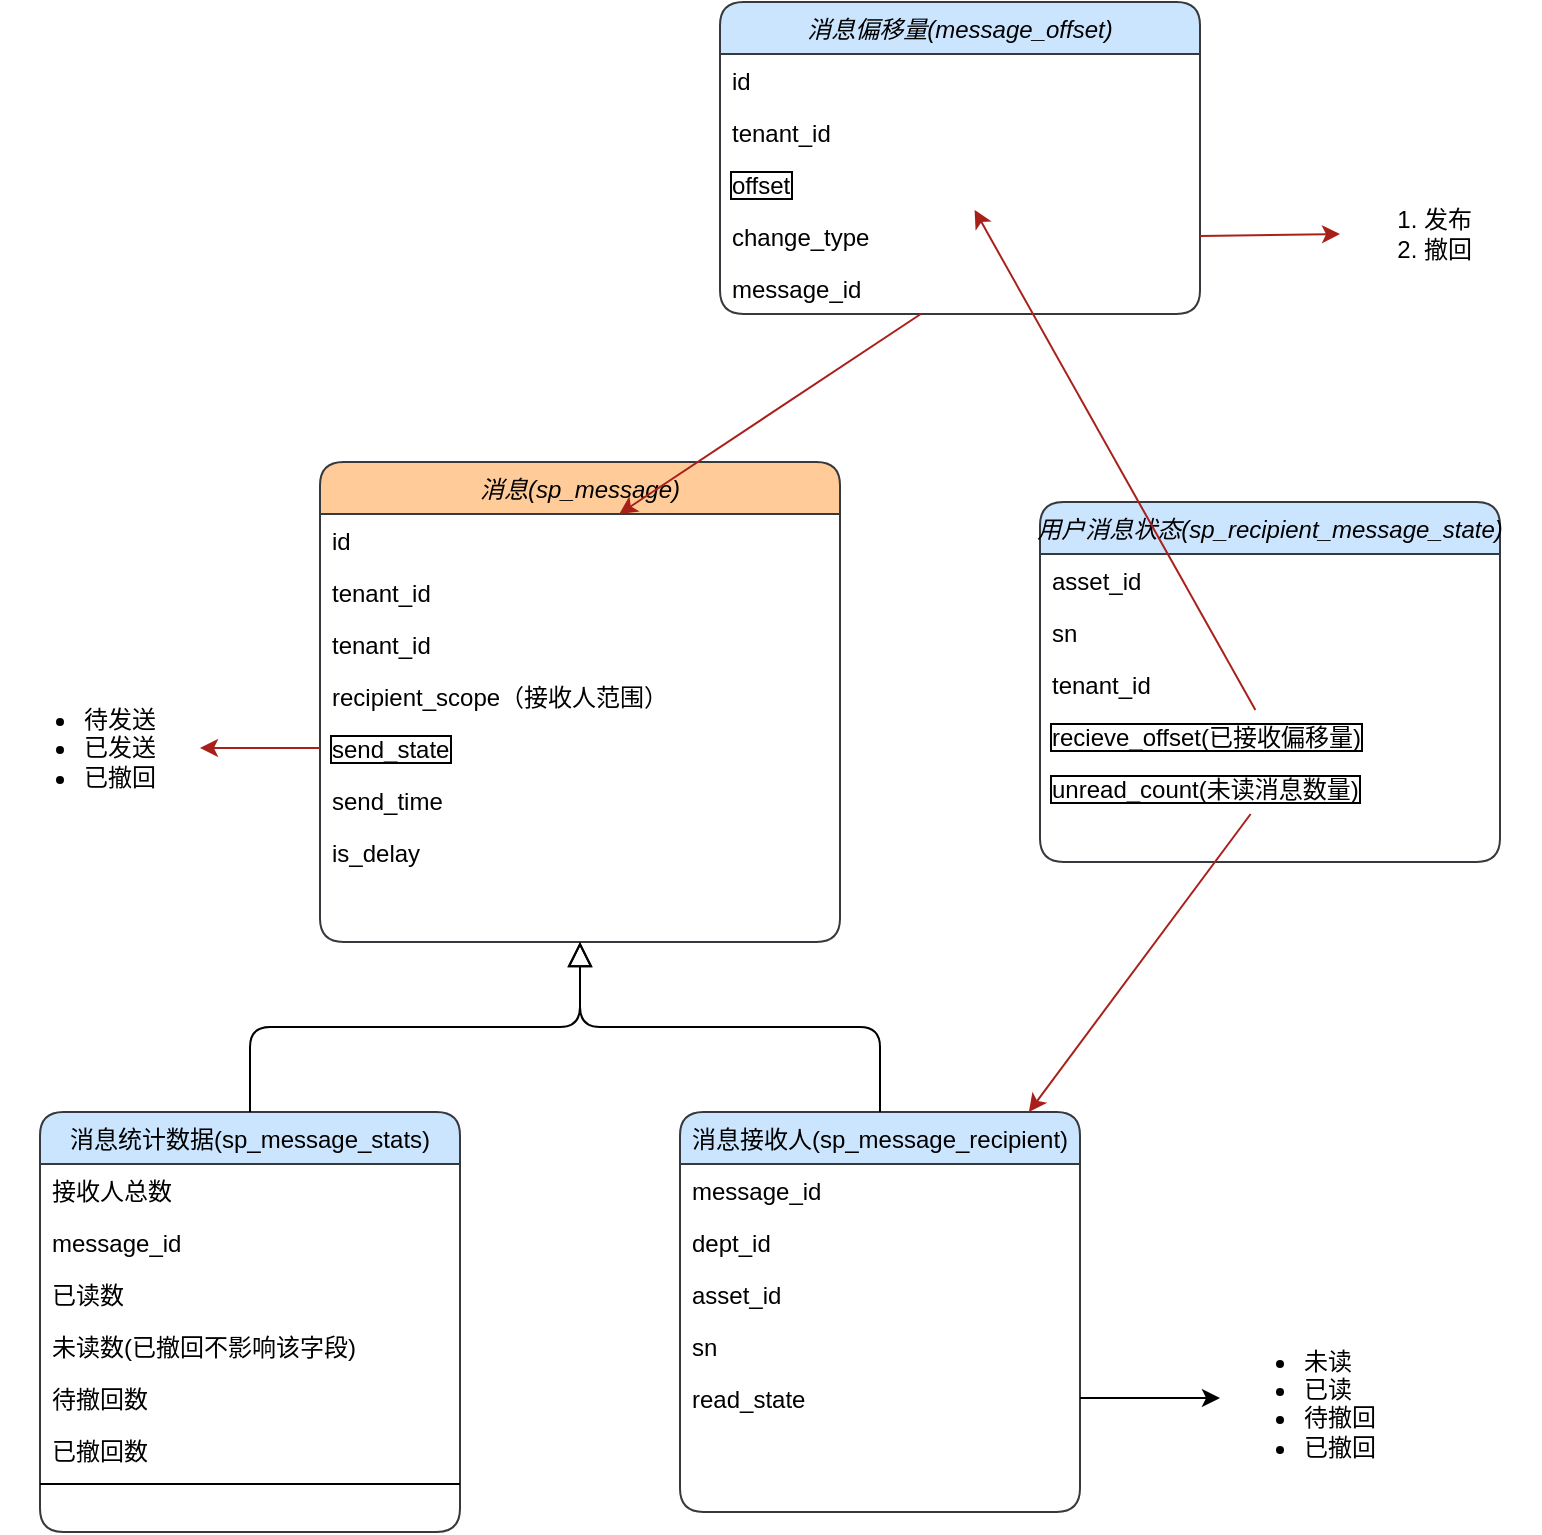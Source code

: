 <mxfile version="21.3.6" type="github">
  <diagram id="C5RBs43oDa-KdzZeNtuy" name="Page-1">
    <mxGraphModel dx="984" dy="1735" grid="1" gridSize="10" guides="1" tooltips="1" connect="1" arrows="0" fold="1" page="1" pageScale="1" pageWidth="827" pageHeight="1169" math="0" shadow="0">
      <root>
        <mxCell id="WIyWlLk6GJQsqaUBKTNV-0" />
        <mxCell id="WIyWlLk6GJQsqaUBKTNV-1" parent="WIyWlLk6GJQsqaUBKTNV-0" />
        <mxCell id="zkfFHV4jXpPFQw0GAbJ--0" value="消息(sp_message)" style="swimlane;fontStyle=2;align=center;verticalAlign=top;childLayout=stackLayout;horizontal=1;startSize=26;horizontalStack=0;resizeParent=1;resizeLast=0;collapsible=1;marginBottom=0;rounded=1;shadow=0;strokeWidth=1;labelBackgroundColor=none;fillColor=#ffcc99;strokeColor=#36393d;" parent="WIyWlLk6GJQsqaUBKTNV-1" vertex="1">
          <mxGeometry x="210" y="120" width="260" height="240" as="geometry">
            <mxRectangle x="230" y="140" width="160" height="26" as="alternateBounds" />
          </mxGeometry>
        </mxCell>
        <mxCell id="zkfFHV4jXpPFQw0GAbJ--1" value="id" style="text;align=left;verticalAlign=top;spacingLeft=4;spacingRight=4;overflow=hidden;rotatable=0;points=[[0,0.5],[1,0.5]];portConstraint=eastwest;rounded=1;labelBackgroundColor=none;" parent="zkfFHV4jXpPFQw0GAbJ--0" vertex="1">
          <mxGeometry y="26" width="260" height="26" as="geometry" />
        </mxCell>
        <mxCell id="zkfFHV4jXpPFQw0GAbJ--2" value="tenant_id" style="text;align=left;verticalAlign=top;spacingLeft=4;spacingRight=4;overflow=hidden;rotatable=0;points=[[0,0.5],[1,0.5]];portConstraint=eastwest;rounded=1;shadow=0;html=0;labelBackgroundColor=none;" parent="zkfFHV4jXpPFQw0GAbJ--0" vertex="1">
          <mxGeometry y="52" width="260" height="26" as="geometry" />
        </mxCell>
        <mxCell id="ZXYnSeZKd2Wog_Qs5Gd0-4" value="tenant_id" style="text;align=left;verticalAlign=top;spacingLeft=4;spacingRight=4;overflow=hidden;rotatable=0;points=[[0,0.5],[1,0.5]];portConstraint=eastwest;rounded=1;shadow=0;html=0;labelBackgroundColor=none;" vertex="1" parent="zkfFHV4jXpPFQw0GAbJ--0">
          <mxGeometry y="78" width="260" height="26" as="geometry" />
        </mxCell>
        <mxCell id="zkfFHV4jXpPFQw0GAbJ--3" value="recipient_scope（接收人范围）" style="text;align=left;verticalAlign=top;spacingLeft=4;spacingRight=4;overflow=hidden;rotatable=0;points=[[0,0.5],[1,0.5]];portConstraint=eastwest;rounded=1;shadow=0;html=0;labelBackgroundColor=none;" parent="zkfFHV4jXpPFQw0GAbJ--0" vertex="1">
          <mxGeometry y="104" width="260" height="26" as="geometry" />
        </mxCell>
        <mxCell id="ZXYnSeZKd2Wog_Qs5Gd0-5" value="send_state" style="text;align=left;verticalAlign=top;spacingLeft=4;spacingRight=4;overflow=hidden;rotatable=0;points=[[0,0.5],[1,0.5]];portConstraint=eastwest;rounded=1;shadow=0;html=0;labelBackgroundColor=none;labelBorderColor=default;" vertex="1" parent="zkfFHV4jXpPFQw0GAbJ--0">
          <mxGeometry y="130" width="260" height="26" as="geometry" />
        </mxCell>
        <mxCell id="ZXYnSeZKd2Wog_Qs5Gd0-6" value="send_time" style="text;align=left;verticalAlign=top;spacingLeft=4;spacingRight=4;overflow=hidden;rotatable=0;points=[[0,0.5],[1,0.5]];portConstraint=eastwest;rounded=1;shadow=0;html=0;labelBackgroundColor=none;" vertex="1" parent="zkfFHV4jXpPFQw0GAbJ--0">
          <mxGeometry y="156" width="260" height="26" as="geometry" />
        </mxCell>
        <mxCell id="ZXYnSeZKd2Wog_Qs5Gd0-8" value="is_delay" style="text;align=left;verticalAlign=top;spacingLeft=4;spacingRight=4;overflow=hidden;rotatable=0;points=[[0,0.5],[1,0.5]];portConstraint=eastwest;rounded=1;shadow=0;html=0;labelBackgroundColor=none;" vertex="1" parent="zkfFHV4jXpPFQw0GAbJ--0">
          <mxGeometry y="182" width="260" height="26" as="geometry" />
        </mxCell>
        <mxCell id="zkfFHV4jXpPFQw0GAbJ--6" value="消息接收人(sp_message_recipient)" style="swimlane;fontStyle=0;align=center;verticalAlign=top;childLayout=stackLayout;horizontal=1;startSize=26;horizontalStack=0;resizeParent=1;resizeLast=0;collapsible=1;marginBottom=0;rounded=1;shadow=0;strokeWidth=1;labelBackgroundColor=none;fillColor=#cce5ff;strokeColor=#36393d;" parent="WIyWlLk6GJQsqaUBKTNV-1" vertex="1">
          <mxGeometry x="390" y="445" width="200" height="200" as="geometry">
            <mxRectangle x="130" y="380" width="160" height="26" as="alternateBounds" />
          </mxGeometry>
        </mxCell>
        <mxCell id="zkfFHV4jXpPFQw0GAbJ--7" value="message_id" style="text;align=left;verticalAlign=top;spacingLeft=4;spacingRight=4;overflow=hidden;rotatable=0;points=[[0,0.5],[1,0.5]];portConstraint=eastwest;rounded=1;labelBackgroundColor=none;" parent="zkfFHV4jXpPFQw0GAbJ--6" vertex="1">
          <mxGeometry y="26" width="200" height="26" as="geometry" />
        </mxCell>
        <mxCell id="zkfFHV4jXpPFQw0GAbJ--8" value="dept_id" style="text;align=left;verticalAlign=top;spacingLeft=4;spacingRight=4;overflow=hidden;rotatable=0;points=[[0,0.5],[1,0.5]];portConstraint=eastwest;rounded=1;shadow=0;html=0;labelBackgroundColor=none;" parent="zkfFHV4jXpPFQw0GAbJ--6" vertex="1">
          <mxGeometry y="52" width="200" height="26" as="geometry" />
        </mxCell>
        <mxCell id="ZXYnSeZKd2Wog_Qs5Gd0-30" value="asset_id" style="text;align=left;verticalAlign=top;spacingLeft=4;spacingRight=4;overflow=hidden;rotatable=0;points=[[0,0.5],[1,0.5]];portConstraint=eastwest;rounded=1;shadow=0;html=0;labelBackgroundColor=none;" vertex="1" parent="zkfFHV4jXpPFQw0GAbJ--6">
          <mxGeometry y="78" width="200" height="26" as="geometry" />
        </mxCell>
        <mxCell id="ZXYnSeZKd2Wog_Qs5Gd0-0" value="sn" style="text;align=left;verticalAlign=top;spacingLeft=4;spacingRight=4;overflow=hidden;rotatable=0;points=[[0,0.5],[1,0.5]];portConstraint=eastwest;rounded=1;shadow=0;html=0;labelBackgroundColor=none;" vertex="1" parent="zkfFHV4jXpPFQw0GAbJ--6">
          <mxGeometry y="104" width="200" height="26" as="geometry" />
        </mxCell>
        <mxCell id="ZXYnSeZKd2Wog_Qs5Gd0-1" value="read_state" style="text;align=left;verticalAlign=top;spacingLeft=4;spacingRight=4;overflow=hidden;rotatable=0;points=[[0,0.5],[1,0.5]];portConstraint=eastwest;rounded=1;shadow=0;html=0;labelBackgroundColor=none;" vertex="1" parent="zkfFHV4jXpPFQw0GAbJ--6">
          <mxGeometry y="130" width="200" height="26" as="geometry" />
        </mxCell>
        <mxCell id="zkfFHV4jXpPFQw0GAbJ--12" value="" style="endArrow=block;endSize=10;endFill=0;shadow=0;strokeWidth=1;rounded=1;edgeStyle=elbowEdgeStyle;elbow=vertical;labelBackgroundColor=none;fontColor=default;" parent="WIyWlLk6GJQsqaUBKTNV-1" source="zkfFHV4jXpPFQw0GAbJ--6" target="zkfFHV4jXpPFQw0GAbJ--0" edge="1">
          <mxGeometry width="160" relative="1" as="geometry">
            <mxPoint x="200" y="203" as="sourcePoint" />
            <mxPoint x="200" y="203" as="targetPoint" />
          </mxGeometry>
        </mxCell>
        <mxCell id="zkfFHV4jXpPFQw0GAbJ--13" value="消息统计数据(sp_message_stats)" style="swimlane;fontStyle=0;align=center;verticalAlign=top;childLayout=stackLayout;horizontal=1;startSize=26;horizontalStack=0;resizeParent=1;resizeLast=0;collapsible=1;marginBottom=0;rounded=1;shadow=0;strokeWidth=1;labelBackgroundColor=none;fillColor=#cce5ff;strokeColor=#36393d;" parent="WIyWlLk6GJQsqaUBKTNV-1" vertex="1">
          <mxGeometry x="70" y="445" width="210" height="210" as="geometry">
            <mxRectangle x="340" y="380" width="170" height="26" as="alternateBounds" />
          </mxGeometry>
        </mxCell>
        <mxCell id="ZXYnSeZKd2Wog_Qs5Gd0-16" value="接收人总数" style="text;align=left;verticalAlign=top;spacingLeft=4;spacingRight=4;overflow=hidden;rotatable=0;points=[[0,0.5],[1,0.5]];portConstraint=eastwest;rounded=1;labelBackgroundColor=none;" vertex="1" parent="zkfFHV4jXpPFQw0GAbJ--13">
          <mxGeometry y="26" width="210" height="26" as="geometry" />
        </mxCell>
        <mxCell id="zkfFHV4jXpPFQw0GAbJ--14" value="message_id" style="text;align=left;verticalAlign=top;spacingLeft=4;spacingRight=4;overflow=hidden;rotatable=0;points=[[0,0.5],[1,0.5]];portConstraint=eastwest;rounded=1;labelBackgroundColor=none;" parent="zkfFHV4jXpPFQw0GAbJ--13" vertex="1">
          <mxGeometry y="52" width="210" height="26" as="geometry" />
        </mxCell>
        <mxCell id="ZXYnSeZKd2Wog_Qs5Gd0-12" value="已读数" style="text;align=left;verticalAlign=top;spacingLeft=4;spacingRight=4;overflow=hidden;rotatable=0;points=[[0,0.5],[1,0.5]];portConstraint=eastwest;rounded=1;labelBackgroundColor=none;" vertex="1" parent="zkfFHV4jXpPFQw0GAbJ--13">
          <mxGeometry y="78" width="210" height="26" as="geometry" />
        </mxCell>
        <mxCell id="ZXYnSeZKd2Wog_Qs5Gd0-13" value="未读数(已撤回不影响该字段)" style="text;align=left;verticalAlign=top;spacingLeft=4;spacingRight=4;overflow=hidden;rotatable=0;points=[[0,0.5],[1,0.5]];portConstraint=eastwest;rounded=1;labelBackgroundColor=none;" vertex="1" parent="zkfFHV4jXpPFQw0GAbJ--13">
          <mxGeometry y="104" width="210" height="26" as="geometry" />
        </mxCell>
        <mxCell id="ZXYnSeZKd2Wog_Qs5Gd0-14" value="待撤回数" style="text;align=left;verticalAlign=top;spacingLeft=4;spacingRight=4;overflow=hidden;rotatable=0;points=[[0,0.5],[1,0.5]];portConstraint=eastwest;rounded=1;labelBackgroundColor=none;" vertex="1" parent="zkfFHV4jXpPFQw0GAbJ--13">
          <mxGeometry y="130" width="210" height="26" as="geometry" />
        </mxCell>
        <mxCell id="ZXYnSeZKd2Wog_Qs5Gd0-15" value="已撤回数" style="text;align=left;verticalAlign=top;spacingLeft=4;spacingRight=4;overflow=hidden;rotatable=0;points=[[0,0.5],[1,0.5]];portConstraint=eastwest;rounded=1;labelBackgroundColor=none;" vertex="1" parent="zkfFHV4jXpPFQw0GAbJ--13">
          <mxGeometry y="156" width="210" height="26" as="geometry" />
        </mxCell>
        <mxCell id="zkfFHV4jXpPFQw0GAbJ--15" value="" style="line;html=1;strokeWidth=1;align=left;verticalAlign=middle;spacingTop=-1;spacingLeft=3;spacingRight=3;rotatable=0;labelPosition=right;points=[];portConstraint=eastwest;rounded=1;labelBackgroundColor=none;" parent="zkfFHV4jXpPFQw0GAbJ--13" vertex="1">
          <mxGeometry y="182" width="210" height="8" as="geometry" />
        </mxCell>
        <mxCell id="zkfFHV4jXpPFQw0GAbJ--16" value="" style="endArrow=block;endSize=10;endFill=0;shadow=0;strokeWidth=1;rounded=1;edgeStyle=elbowEdgeStyle;elbow=vertical;labelBackgroundColor=none;fontColor=default;" parent="WIyWlLk6GJQsqaUBKTNV-1" source="zkfFHV4jXpPFQw0GAbJ--13" target="zkfFHV4jXpPFQw0GAbJ--0" edge="1">
          <mxGeometry width="160" relative="1" as="geometry">
            <mxPoint x="210" y="373" as="sourcePoint" />
            <mxPoint x="310" y="271" as="targetPoint" />
          </mxGeometry>
        </mxCell>
        <mxCell id="ZXYnSeZKd2Wog_Qs5Gd0-2" value="&lt;ul&gt;&lt;li&gt;&lt;span style=&quot;background-color: initial;&quot;&gt;未读&lt;/span&gt;&lt;br&gt;&lt;/li&gt;&lt;li&gt;已读&lt;/li&gt;&lt;li&gt;待撤回&lt;/li&gt;&lt;li&gt;已撤回&lt;/li&gt;&lt;/ul&gt;" style="text;html=1;whiteSpace=wrap;verticalAlign=middle;overflow=hidden;rounded=1;labelBackgroundColor=none;" vertex="1" parent="WIyWlLk6GJQsqaUBKTNV-1">
          <mxGeometry x="660" y="548" width="100" height="80" as="geometry" />
        </mxCell>
        <mxCell id="ZXYnSeZKd2Wog_Qs5Gd0-3" style="edgeStyle=orthogonalEdgeStyle;rounded=1;orthogonalLoop=1;jettySize=auto;html=1;labelBackgroundColor=none;fontColor=default;" edge="1" parent="WIyWlLk6GJQsqaUBKTNV-1" source="ZXYnSeZKd2Wog_Qs5Gd0-1" target="ZXYnSeZKd2Wog_Qs5Gd0-2">
          <mxGeometry relative="1" as="geometry" />
        </mxCell>
        <mxCell id="ZXYnSeZKd2Wog_Qs5Gd0-7" value="&lt;ul&gt;&lt;li&gt;待发送&lt;/li&gt;&lt;li&gt;已发送&lt;/li&gt;&lt;li&gt;已撤回&lt;/li&gt;&lt;/ul&gt;" style="text;html=1;whiteSpace=wrap;verticalAlign=middle;overflow=hidden;rounded=1;labelBackgroundColor=none;" vertex="1" parent="WIyWlLk6GJQsqaUBKTNV-1">
          <mxGeometry x="50" y="223" width="100" height="80" as="geometry" />
        </mxCell>
        <mxCell id="ZXYnSeZKd2Wog_Qs5Gd0-42" value="用户消息状态(sp_recipient_message_state)" style="swimlane;fontStyle=2;align=center;verticalAlign=top;childLayout=stackLayout;horizontal=1;startSize=26;horizontalStack=0;resizeParent=1;resizeLast=0;collapsible=1;marginBottom=0;rounded=1;shadow=0;strokeWidth=1;labelBackgroundColor=none;fillColor=#cce5ff;strokeColor=#36393d;" vertex="1" parent="WIyWlLk6GJQsqaUBKTNV-1">
          <mxGeometry x="570" y="140" width="230" height="180" as="geometry">
            <mxRectangle x="230" y="140" width="160" height="26" as="alternateBounds" />
          </mxGeometry>
        </mxCell>
        <mxCell id="ZXYnSeZKd2Wog_Qs5Gd0-43" value="asset_id" style="text;align=left;verticalAlign=top;spacingLeft=4;spacingRight=4;overflow=hidden;rotatable=0;points=[[0,0.5],[1,0.5]];portConstraint=eastwest;rounded=1;labelBackgroundColor=none;" vertex="1" parent="ZXYnSeZKd2Wog_Qs5Gd0-42">
          <mxGeometry y="26" width="230" height="26" as="geometry" />
        </mxCell>
        <mxCell id="ZXYnSeZKd2Wog_Qs5Gd0-44" value="sn" style="text;align=left;verticalAlign=top;spacingLeft=4;spacingRight=4;overflow=hidden;rotatable=0;points=[[0,0.5],[1,0.5]];portConstraint=eastwest;rounded=1;shadow=0;html=0;labelBackgroundColor=none;" vertex="1" parent="ZXYnSeZKd2Wog_Qs5Gd0-42">
          <mxGeometry y="52" width="230" height="26" as="geometry" />
        </mxCell>
        <mxCell id="ZXYnSeZKd2Wog_Qs5Gd0-45" value="tenant_id" style="text;align=left;verticalAlign=top;spacingLeft=4;spacingRight=4;overflow=hidden;rotatable=0;points=[[0,0.5],[1,0.5]];portConstraint=eastwest;rounded=1;shadow=0;html=0;labelBackgroundColor=none;" vertex="1" parent="ZXYnSeZKd2Wog_Qs5Gd0-42">
          <mxGeometry y="78" width="230" height="26" as="geometry" />
        </mxCell>
        <mxCell id="ZXYnSeZKd2Wog_Qs5Gd0-46" value="recieve_offset(已接收偏移量)" style="text;align=left;verticalAlign=top;spacingLeft=4;spacingRight=4;overflow=hidden;rotatable=0;points=[[0,0.5],[1,0.5]];portConstraint=eastwest;rounded=1;shadow=0;html=0;labelBackgroundColor=none;labelBorderColor=default;" vertex="1" parent="ZXYnSeZKd2Wog_Qs5Gd0-42">
          <mxGeometry y="104" width="230" height="26" as="geometry" />
        </mxCell>
        <mxCell id="ZXYnSeZKd2Wog_Qs5Gd0-47" value="unread_count(未读消息数量)" style="text;align=left;verticalAlign=top;spacingLeft=4;spacingRight=4;overflow=hidden;rotatable=0;points=[[0,0.5],[1,0.5]];portConstraint=eastwest;rounded=1;shadow=0;html=0;labelBackgroundColor=none;labelBorderColor=default;" vertex="1" parent="ZXYnSeZKd2Wog_Qs5Gd0-42">
          <mxGeometry y="130" width="230" height="26" as="geometry" />
        </mxCell>
        <mxCell id="ZXYnSeZKd2Wog_Qs5Gd0-51" value="消息偏移量(message_offset)" style="swimlane;fontStyle=2;align=center;verticalAlign=top;childLayout=stackLayout;horizontal=1;startSize=26;horizontalStack=0;resizeParent=1;resizeLast=0;collapsible=1;marginBottom=0;rounded=1;shadow=0;strokeWidth=1;labelBackgroundColor=none;fillColor=#cce5ff;strokeColor=#36393d;" vertex="1" parent="WIyWlLk6GJQsqaUBKTNV-1">
          <mxGeometry x="410" y="-110" width="240" height="156" as="geometry">
            <mxRectangle x="230" y="140" width="160" height="26" as="alternateBounds" />
          </mxGeometry>
        </mxCell>
        <mxCell id="ZXYnSeZKd2Wog_Qs5Gd0-52" value="id" style="text;align=left;verticalAlign=top;spacingLeft=4;spacingRight=4;overflow=hidden;rotatable=0;points=[[0,0.5],[1,0.5]];portConstraint=eastwest;rounded=1;labelBackgroundColor=none;" vertex="1" parent="ZXYnSeZKd2Wog_Qs5Gd0-51">
          <mxGeometry y="26" width="240" height="26" as="geometry" />
        </mxCell>
        <mxCell id="ZXYnSeZKd2Wog_Qs5Gd0-63" value="tenant_id" style="text;align=left;verticalAlign=top;spacingLeft=4;spacingRight=4;overflow=hidden;rotatable=0;points=[[0,0.5],[1,0.5]];portConstraint=eastwest;rounded=1;labelBackgroundColor=none;" vertex="1" parent="ZXYnSeZKd2Wog_Qs5Gd0-51">
          <mxGeometry y="52" width="240" height="26" as="geometry" />
        </mxCell>
        <mxCell id="ZXYnSeZKd2Wog_Qs5Gd0-64" value="offset" style="text;align=left;verticalAlign=top;spacingLeft=4;spacingRight=4;overflow=hidden;rotatable=0;points=[[0,0.5],[1,0.5]];portConstraint=eastwest;rounded=1;labelBackgroundColor=none;labelBorderColor=default;" vertex="1" parent="ZXYnSeZKd2Wog_Qs5Gd0-51">
          <mxGeometry y="78" width="240" height="26" as="geometry" />
        </mxCell>
        <mxCell id="ZXYnSeZKd2Wog_Qs5Gd0-53" value="change_type" style="text;align=left;verticalAlign=top;spacingLeft=4;spacingRight=4;overflow=hidden;rotatable=0;points=[[0,0.5],[1,0.5]];portConstraint=eastwest;rounded=1;shadow=0;html=0;labelBackgroundColor=none;" vertex="1" parent="ZXYnSeZKd2Wog_Qs5Gd0-51">
          <mxGeometry y="104" width="240" height="26" as="geometry" />
        </mxCell>
        <mxCell id="ZXYnSeZKd2Wog_Qs5Gd0-54" value="message_id" style="text;align=left;verticalAlign=top;spacingLeft=4;spacingRight=4;overflow=hidden;rotatable=0;points=[[0,0.5],[1,0.5]];portConstraint=eastwest;rounded=1;shadow=0;html=0;labelBackgroundColor=none;" vertex="1" parent="ZXYnSeZKd2Wog_Qs5Gd0-51">
          <mxGeometry y="130" width="240" height="26" as="geometry" />
        </mxCell>
        <mxCell id="ZXYnSeZKd2Wog_Qs5Gd0-57" value="&lt;ol&gt;&lt;li&gt;发布&lt;/li&gt;&lt;li&gt;撤回&lt;/li&gt;&lt;/ol&gt;" style="text;html=1;whiteSpace=wrap;verticalAlign=middle;overflow=hidden;rounded=1;" vertex="1" parent="WIyWlLk6GJQsqaUBKTNV-1">
          <mxGeometry x="720" y="-34" width="100" height="80" as="geometry" />
        </mxCell>
        <mxCell id="ZXYnSeZKd2Wog_Qs5Gd0-58" value="" style="endArrow=classic;html=1;strokeColor=#A8201A;fontColor=#143642;fillColor=#FAE5C7;entryX=0;entryY=0.5;entryDx=0;entryDy=0;exitX=1;exitY=0.5;exitDx=0;exitDy=0;" edge="1" parent="WIyWlLk6GJQsqaUBKTNV-1" source="ZXYnSeZKd2Wog_Qs5Gd0-53" target="ZXYnSeZKd2Wog_Qs5Gd0-57">
          <mxGeometry width="50" height="50" relative="1" as="geometry">
            <mxPoint x="320" y="210" as="sourcePoint" />
            <mxPoint x="370" y="160" as="targetPoint" />
          </mxGeometry>
        </mxCell>
        <mxCell id="ZXYnSeZKd2Wog_Qs5Gd0-59" value="" style="endArrow=classic;html=1;strokeColor=#A8201A;fontColor=#143642;fillColor=#FAE5C7;" edge="1" parent="WIyWlLk6GJQsqaUBKTNV-1" source="ZXYnSeZKd2Wog_Qs5Gd0-54" target="zkfFHV4jXpPFQw0GAbJ--1">
          <mxGeometry width="50" height="50" relative="1" as="geometry">
            <mxPoint x="430" y="280" as="sourcePoint" />
            <mxPoint x="480" y="230" as="targetPoint" />
          </mxGeometry>
        </mxCell>
        <mxCell id="ZXYnSeZKd2Wog_Qs5Gd0-60" value="" style="endArrow=classic;html=1;strokeColor=#A8201A;fontColor=#143642;fillColor=#FAE5C7;" edge="1" parent="WIyWlLk6GJQsqaUBKTNV-1" source="ZXYnSeZKd2Wog_Qs5Gd0-46" target="ZXYnSeZKd2Wog_Qs5Gd0-64">
          <mxGeometry width="50" height="50" relative="1" as="geometry">
            <mxPoint x="550" y="200" as="sourcePoint" />
            <mxPoint x="600" y="150" as="targetPoint" />
          </mxGeometry>
        </mxCell>
        <mxCell id="ZXYnSeZKd2Wog_Qs5Gd0-61" value="" style="endArrow=classic;html=1;strokeColor=#A8201A;fontColor=#143642;fillColor=#FAE5C7;" edge="1" parent="WIyWlLk6GJQsqaUBKTNV-1" source="ZXYnSeZKd2Wog_Qs5Gd0-47" target="zkfFHV4jXpPFQw0GAbJ--6">
          <mxGeometry width="50" height="50" relative="1" as="geometry">
            <mxPoint x="480" y="340" as="sourcePoint" />
            <mxPoint x="530" y="290" as="targetPoint" />
          </mxGeometry>
        </mxCell>
        <mxCell id="ZXYnSeZKd2Wog_Qs5Gd0-62" value="" style="endArrow=classic;html=1;strokeColor=#A8201A;fontColor=#143642;fillColor=#FAE5C7;exitX=0;exitY=0.5;exitDx=0;exitDy=0;" edge="1" parent="WIyWlLk6GJQsqaUBKTNV-1" source="ZXYnSeZKd2Wog_Qs5Gd0-5" target="ZXYnSeZKd2Wog_Qs5Gd0-7">
          <mxGeometry width="50" height="50" relative="1" as="geometry">
            <mxPoint x="440" y="400" as="sourcePoint" />
            <mxPoint x="490" y="350" as="targetPoint" />
          </mxGeometry>
        </mxCell>
      </root>
    </mxGraphModel>
  </diagram>
</mxfile>
